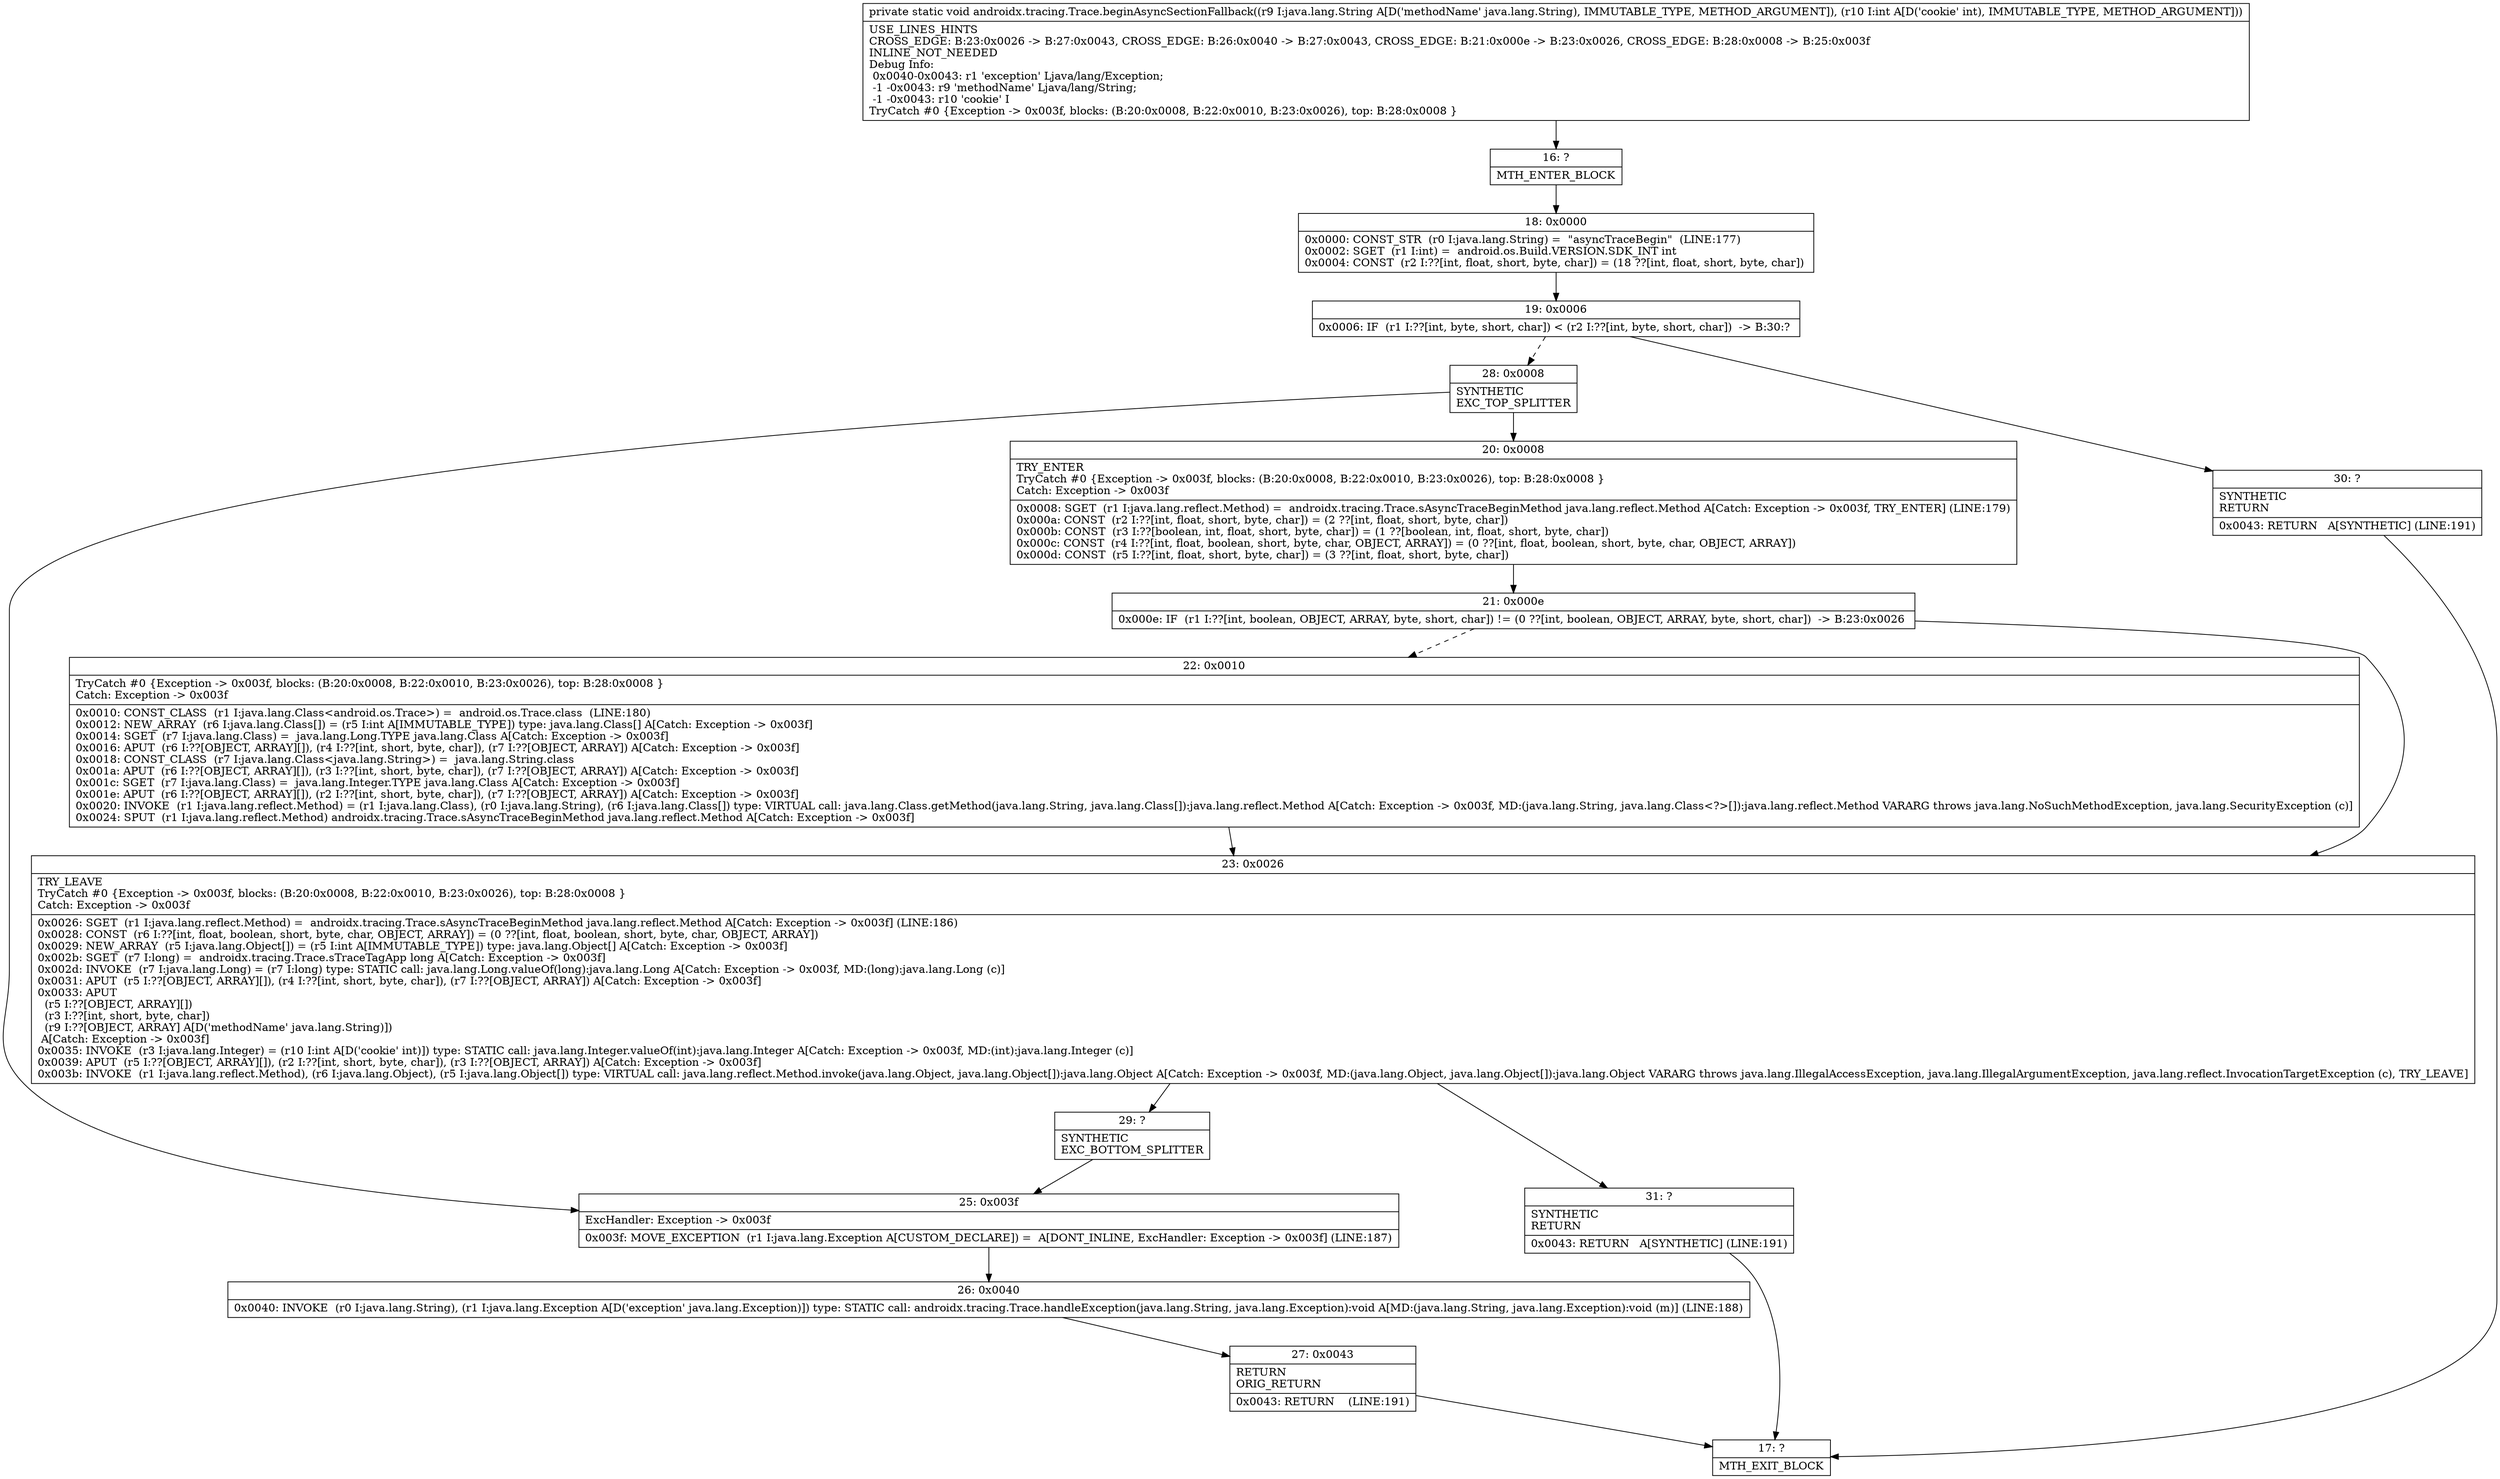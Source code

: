 digraph "CFG forandroidx.tracing.Trace.beginAsyncSectionFallback(Ljava\/lang\/String;I)V" {
Node_16 [shape=record,label="{16\:\ ?|MTH_ENTER_BLOCK\l}"];
Node_18 [shape=record,label="{18\:\ 0x0000|0x0000: CONST_STR  (r0 I:java.lang.String) =  \"asyncTraceBegin\"  (LINE:177)\l0x0002: SGET  (r1 I:int) =  android.os.Build.VERSION.SDK_INT int \l0x0004: CONST  (r2 I:??[int, float, short, byte, char]) = (18 ??[int, float, short, byte, char]) \l}"];
Node_19 [shape=record,label="{19\:\ 0x0006|0x0006: IF  (r1 I:??[int, byte, short, char]) \< (r2 I:??[int, byte, short, char])  \-\> B:30:? \l}"];
Node_28 [shape=record,label="{28\:\ 0x0008|SYNTHETIC\lEXC_TOP_SPLITTER\l}"];
Node_20 [shape=record,label="{20\:\ 0x0008|TRY_ENTER\lTryCatch #0 \{Exception \-\> 0x003f, blocks: (B:20:0x0008, B:22:0x0010, B:23:0x0026), top: B:28:0x0008 \}\lCatch: Exception \-\> 0x003f\l|0x0008: SGET  (r1 I:java.lang.reflect.Method) =  androidx.tracing.Trace.sAsyncTraceBeginMethod java.lang.reflect.Method A[Catch: Exception \-\> 0x003f, TRY_ENTER] (LINE:179)\l0x000a: CONST  (r2 I:??[int, float, short, byte, char]) = (2 ??[int, float, short, byte, char]) \l0x000b: CONST  (r3 I:??[boolean, int, float, short, byte, char]) = (1 ??[boolean, int, float, short, byte, char]) \l0x000c: CONST  (r4 I:??[int, float, boolean, short, byte, char, OBJECT, ARRAY]) = (0 ??[int, float, boolean, short, byte, char, OBJECT, ARRAY]) \l0x000d: CONST  (r5 I:??[int, float, short, byte, char]) = (3 ??[int, float, short, byte, char]) \l}"];
Node_21 [shape=record,label="{21\:\ 0x000e|0x000e: IF  (r1 I:??[int, boolean, OBJECT, ARRAY, byte, short, char]) != (0 ??[int, boolean, OBJECT, ARRAY, byte, short, char])  \-\> B:23:0x0026 \l}"];
Node_22 [shape=record,label="{22\:\ 0x0010|TryCatch #0 \{Exception \-\> 0x003f, blocks: (B:20:0x0008, B:22:0x0010, B:23:0x0026), top: B:28:0x0008 \}\lCatch: Exception \-\> 0x003f\l|0x0010: CONST_CLASS  (r1 I:java.lang.Class\<android.os.Trace\>) =  android.os.Trace.class  (LINE:180)\l0x0012: NEW_ARRAY  (r6 I:java.lang.Class[]) = (r5 I:int A[IMMUTABLE_TYPE]) type: java.lang.Class[] A[Catch: Exception \-\> 0x003f]\l0x0014: SGET  (r7 I:java.lang.Class) =  java.lang.Long.TYPE java.lang.Class A[Catch: Exception \-\> 0x003f]\l0x0016: APUT  (r6 I:??[OBJECT, ARRAY][]), (r4 I:??[int, short, byte, char]), (r7 I:??[OBJECT, ARRAY]) A[Catch: Exception \-\> 0x003f]\l0x0018: CONST_CLASS  (r7 I:java.lang.Class\<java.lang.String\>) =  java.lang.String.class \l0x001a: APUT  (r6 I:??[OBJECT, ARRAY][]), (r3 I:??[int, short, byte, char]), (r7 I:??[OBJECT, ARRAY]) A[Catch: Exception \-\> 0x003f]\l0x001c: SGET  (r7 I:java.lang.Class) =  java.lang.Integer.TYPE java.lang.Class A[Catch: Exception \-\> 0x003f]\l0x001e: APUT  (r6 I:??[OBJECT, ARRAY][]), (r2 I:??[int, short, byte, char]), (r7 I:??[OBJECT, ARRAY]) A[Catch: Exception \-\> 0x003f]\l0x0020: INVOKE  (r1 I:java.lang.reflect.Method) = (r1 I:java.lang.Class), (r0 I:java.lang.String), (r6 I:java.lang.Class[]) type: VIRTUAL call: java.lang.Class.getMethod(java.lang.String, java.lang.Class[]):java.lang.reflect.Method A[Catch: Exception \-\> 0x003f, MD:(java.lang.String, java.lang.Class\<?\>[]):java.lang.reflect.Method VARARG throws java.lang.NoSuchMethodException, java.lang.SecurityException (c)]\l0x0024: SPUT  (r1 I:java.lang.reflect.Method) androidx.tracing.Trace.sAsyncTraceBeginMethod java.lang.reflect.Method A[Catch: Exception \-\> 0x003f]\l}"];
Node_23 [shape=record,label="{23\:\ 0x0026|TRY_LEAVE\lTryCatch #0 \{Exception \-\> 0x003f, blocks: (B:20:0x0008, B:22:0x0010, B:23:0x0026), top: B:28:0x0008 \}\lCatch: Exception \-\> 0x003f\l|0x0026: SGET  (r1 I:java.lang.reflect.Method) =  androidx.tracing.Trace.sAsyncTraceBeginMethod java.lang.reflect.Method A[Catch: Exception \-\> 0x003f] (LINE:186)\l0x0028: CONST  (r6 I:??[int, float, boolean, short, byte, char, OBJECT, ARRAY]) = (0 ??[int, float, boolean, short, byte, char, OBJECT, ARRAY]) \l0x0029: NEW_ARRAY  (r5 I:java.lang.Object[]) = (r5 I:int A[IMMUTABLE_TYPE]) type: java.lang.Object[] A[Catch: Exception \-\> 0x003f]\l0x002b: SGET  (r7 I:long) =  androidx.tracing.Trace.sTraceTagApp long A[Catch: Exception \-\> 0x003f]\l0x002d: INVOKE  (r7 I:java.lang.Long) = (r7 I:long) type: STATIC call: java.lang.Long.valueOf(long):java.lang.Long A[Catch: Exception \-\> 0x003f, MD:(long):java.lang.Long (c)]\l0x0031: APUT  (r5 I:??[OBJECT, ARRAY][]), (r4 I:??[int, short, byte, char]), (r7 I:??[OBJECT, ARRAY]) A[Catch: Exception \-\> 0x003f]\l0x0033: APUT  \l  (r5 I:??[OBJECT, ARRAY][])\l  (r3 I:??[int, short, byte, char])\l  (r9 I:??[OBJECT, ARRAY] A[D('methodName' java.lang.String)])\l A[Catch: Exception \-\> 0x003f]\l0x0035: INVOKE  (r3 I:java.lang.Integer) = (r10 I:int A[D('cookie' int)]) type: STATIC call: java.lang.Integer.valueOf(int):java.lang.Integer A[Catch: Exception \-\> 0x003f, MD:(int):java.lang.Integer (c)]\l0x0039: APUT  (r5 I:??[OBJECT, ARRAY][]), (r2 I:??[int, short, byte, char]), (r3 I:??[OBJECT, ARRAY]) A[Catch: Exception \-\> 0x003f]\l0x003b: INVOKE  (r1 I:java.lang.reflect.Method), (r6 I:java.lang.Object), (r5 I:java.lang.Object[]) type: VIRTUAL call: java.lang.reflect.Method.invoke(java.lang.Object, java.lang.Object[]):java.lang.Object A[Catch: Exception \-\> 0x003f, MD:(java.lang.Object, java.lang.Object[]):java.lang.Object VARARG throws java.lang.IllegalAccessException, java.lang.IllegalArgumentException, java.lang.reflect.InvocationTargetException (c), TRY_LEAVE]\l}"];
Node_29 [shape=record,label="{29\:\ ?|SYNTHETIC\lEXC_BOTTOM_SPLITTER\l}"];
Node_31 [shape=record,label="{31\:\ ?|SYNTHETIC\lRETURN\l|0x0043: RETURN   A[SYNTHETIC] (LINE:191)\l}"];
Node_17 [shape=record,label="{17\:\ ?|MTH_EXIT_BLOCK\l}"];
Node_25 [shape=record,label="{25\:\ 0x003f|ExcHandler: Exception \-\> 0x003f\l|0x003f: MOVE_EXCEPTION  (r1 I:java.lang.Exception A[CUSTOM_DECLARE]) =  A[DONT_INLINE, ExcHandler: Exception \-\> 0x003f] (LINE:187)\l}"];
Node_26 [shape=record,label="{26\:\ 0x0040|0x0040: INVOKE  (r0 I:java.lang.String), (r1 I:java.lang.Exception A[D('exception' java.lang.Exception)]) type: STATIC call: androidx.tracing.Trace.handleException(java.lang.String, java.lang.Exception):void A[MD:(java.lang.String, java.lang.Exception):void (m)] (LINE:188)\l}"];
Node_27 [shape=record,label="{27\:\ 0x0043|RETURN\lORIG_RETURN\l|0x0043: RETURN    (LINE:191)\l}"];
Node_30 [shape=record,label="{30\:\ ?|SYNTHETIC\lRETURN\l|0x0043: RETURN   A[SYNTHETIC] (LINE:191)\l}"];
MethodNode[shape=record,label="{private static void androidx.tracing.Trace.beginAsyncSectionFallback((r9 I:java.lang.String A[D('methodName' java.lang.String), IMMUTABLE_TYPE, METHOD_ARGUMENT]), (r10 I:int A[D('cookie' int), IMMUTABLE_TYPE, METHOD_ARGUMENT]))  | USE_LINES_HINTS\lCROSS_EDGE: B:23:0x0026 \-\> B:27:0x0043, CROSS_EDGE: B:26:0x0040 \-\> B:27:0x0043, CROSS_EDGE: B:21:0x000e \-\> B:23:0x0026, CROSS_EDGE: B:28:0x0008 \-\> B:25:0x003f\lINLINE_NOT_NEEDED\lDebug Info:\l  0x0040\-0x0043: r1 'exception' Ljava\/lang\/Exception;\l  \-1 \-0x0043: r9 'methodName' Ljava\/lang\/String;\l  \-1 \-0x0043: r10 'cookie' I\lTryCatch #0 \{Exception \-\> 0x003f, blocks: (B:20:0x0008, B:22:0x0010, B:23:0x0026), top: B:28:0x0008 \}\l}"];
MethodNode -> Node_16;Node_16 -> Node_18;
Node_18 -> Node_19;
Node_19 -> Node_28[style=dashed];
Node_19 -> Node_30;
Node_28 -> Node_20;
Node_28 -> Node_25;
Node_20 -> Node_21;
Node_21 -> Node_22[style=dashed];
Node_21 -> Node_23;
Node_22 -> Node_23;
Node_23 -> Node_29;
Node_23 -> Node_31;
Node_29 -> Node_25;
Node_31 -> Node_17;
Node_25 -> Node_26;
Node_26 -> Node_27;
Node_27 -> Node_17;
Node_30 -> Node_17;
}

